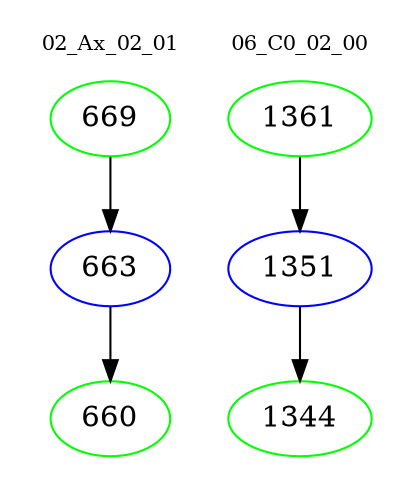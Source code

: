 digraph{
subgraph cluster_0 {
color = white
label = "02_Ax_02_01";
fontsize=10;
T0_669 [label="669", color="green"]
T0_669 -> T0_663 [color="black"]
T0_663 [label="663", color="blue"]
T0_663 -> T0_660 [color="black"]
T0_660 [label="660", color="green"]
}
subgraph cluster_1 {
color = white
label = "06_C0_02_00";
fontsize=10;
T1_1361 [label="1361", color="green"]
T1_1361 -> T1_1351 [color="black"]
T1_1351 [label="1351", color="blue"]
T1_1351 -> T1_1344 [color="black"]
T1_1344 [label="1344", color="green"]
}
}
